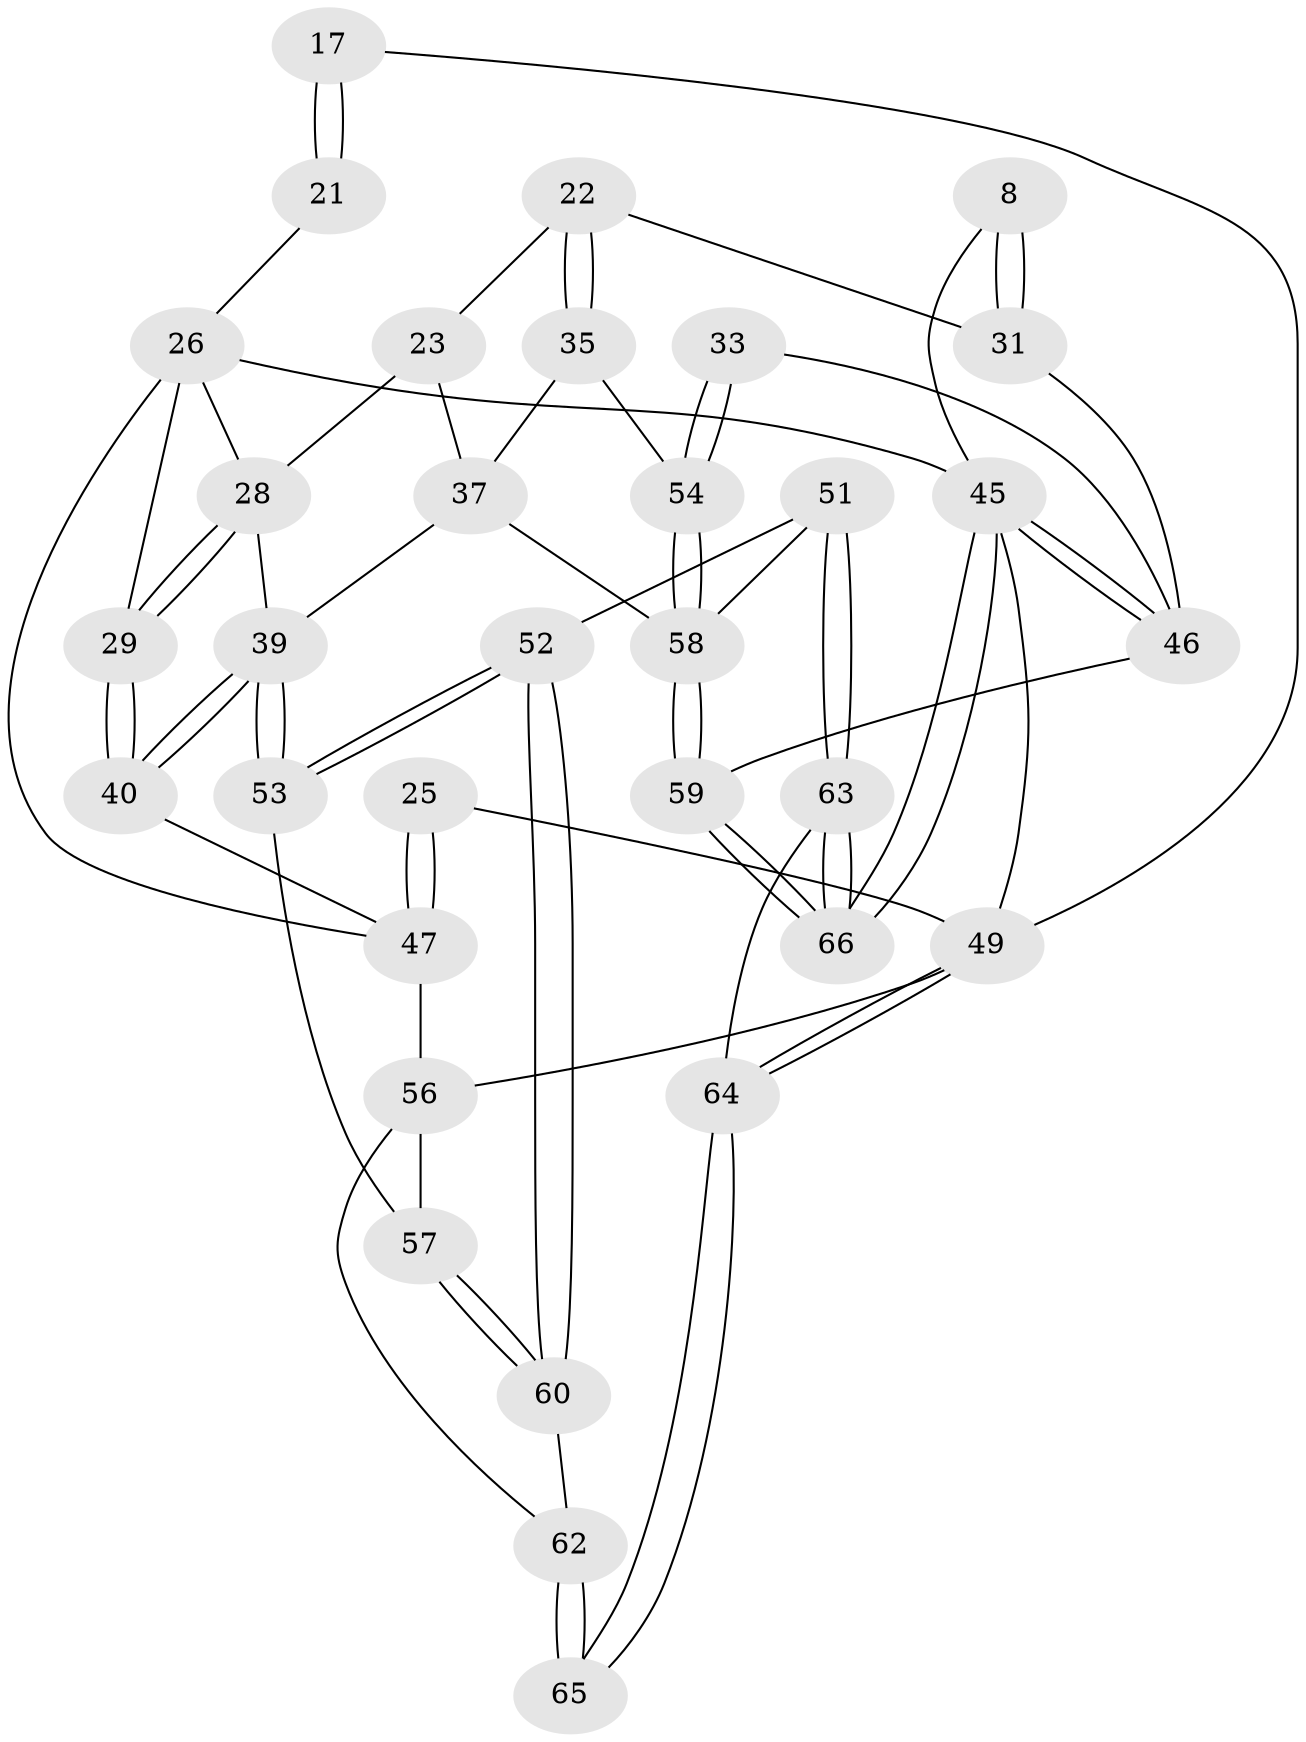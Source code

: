 // original degree distribution, {3: 0.030303030303030304, 5: 0.5454545454545454, 4: 0.22727272727272727, 6: 0.19696969696969696}
// Generated by graph-tools (version 1.1) at 2025/00/03/09/25 05:00:30]
// undirected, 33 vertices, 75 edges
graph export_dot {
graph [start="1"]
  node [color=gray90,style=filled];
  8 [pos="+1+0"];
  17 [pos="+0+0"];
  21 [pos="+0.10628538732474453+0.24082219502598243",super="+18"];
  22 [pos="+0.7298793590147462+0.31926168580300723",super="+2+7"];
  23 [pos="+0.5333558837649901+0.28500219706900354",super="+11"];
  25 [pos="+0+0.35007935968749043"];
  26 [pos="+0.19972504163244542+0.436519801905284",super="+19+20"];
  28 [pos="+0.2821266623421817+0.4112989557292299",super="+13"];
  29 [pos="+0.2735954953620742+0.4185435081025872"];
  31 [pos="+1+0.4439970285404517",super="+3+4"];
  33 [pos="+0.93841646593193+0.5449758699576127"];
  35 [pos="+0.7460362152683271+0.4080332936535656"];
  37 [pos="+0.4943965075357548+0.5254737236232165",super="+36"];
  39 [pos="+0.38852882655734855+0.5820197238668119",super="+38+30"];
  40 [pos="+0.3627243527681493+0.5707790510939879"];
  45 [pos="+1+1",super="+9"];
  46 [pos="+1+0.9195595762170393",super="+32"];
  47 [pos="+0+0.7496289168781413",super="+42+27+24"];
  49 [pos="+0+1",super="+16"];
  51 [pos="+0.5939357038855112+0.7647611433321282"];
  52 [pos="+0.4705233968097143+0.7811895404113844"];
  53 [pos="+0.3855410638153355+0.6125800681688175"];
  54 [pos="+0.8567765368829291+0.6724489589965932",super="+43+34"];
  56 [pos="+0.127739155443769+0.7581010304708391",super="+55+48"];
  57 [pos="+0.2515892812638342+0.7351797355335535"];
  58 [pos="+0.8167119568724465+0.8128530253238695",super="+50+44"];
  59 [pos="+0.8173120003550338+0.8137349991834645"];
  60 [pos="+0.4116449781077378+0.8325132663937812"];
  62 [pos="+0.18766749437216468+0.8379351506172259",super="+61"];
  63 [pos="+0.5772149773410303+1"];
  64 [pos="+0.35878547681160844+1"];
  65 [pos="+0.3578287052991788+1"];
  66 [pos="+0.7038149924017203+1"];
  8 -- 31 [weight=2];
  8 -- 31;
  8 -- 45;
  17 -- 21 [weight=2];
  17 -- 21;
  17 -- 49;
  21 -- 26;
  22 -- 23 [weight=2];
  22 -- 35;
  22 -- 35;
  22 -- 31 [weight=2];
  23 -- 37;
  23 -- 28;
  25 -- 47 [weight=2];
  25 -- 47;
  25 -- 49;
  26 -- 29;
  26 -- 47 [weight=2];
  26 -- 45;
  26 -- 28;
  28 -- 29;
  28 -- 29;
  28 -- 39 [weight=2];
  29 -- 40;
  29 -- 40;
  31 -- 46;
  33 -- 54 [weight=2];
  33 -- 54;
  33 -- 46;
  35 -- 37;
  35 -- 54;
  37 -- 39;
  37 -- 58;
  39 -- 40;
  39 -- 40;
  39 -- 53;
  39 -- 53;
  40 -- 47;
  45 -- 46;
  45 -- 46;
  45 -- 66;
  45 -- 66;
  45 -- 49 [weight=2];
  46 -- 59;
  47 -- 56 [weight=2];
  49 -- 64;
  49 -- 64;
  49 -- 56;
  51 -- 52;
  51 -- 63;
  51 -- 63;
  51 -- 58;
  52 -- 53;
  52 -- 53;
  52 -- 60;
  52 -- 60;
  53 -- 57;
  54 -- 58 [weight=2];
  54 -- 58;
  56 -- 62;
  56 -- 57;
  57 -- 60;
  57 -- 60;
  58 -- 59;
  58 -- 59;
  59 -- 66;
  59 -- 66;
  60 -- 62;
  62 -- 65 [weight=2];
  62 -- 65;
  63 -- 64;
  63 -- 66;
  63 -- 66;
  64 -- 65;
  64 -- 65;
}
